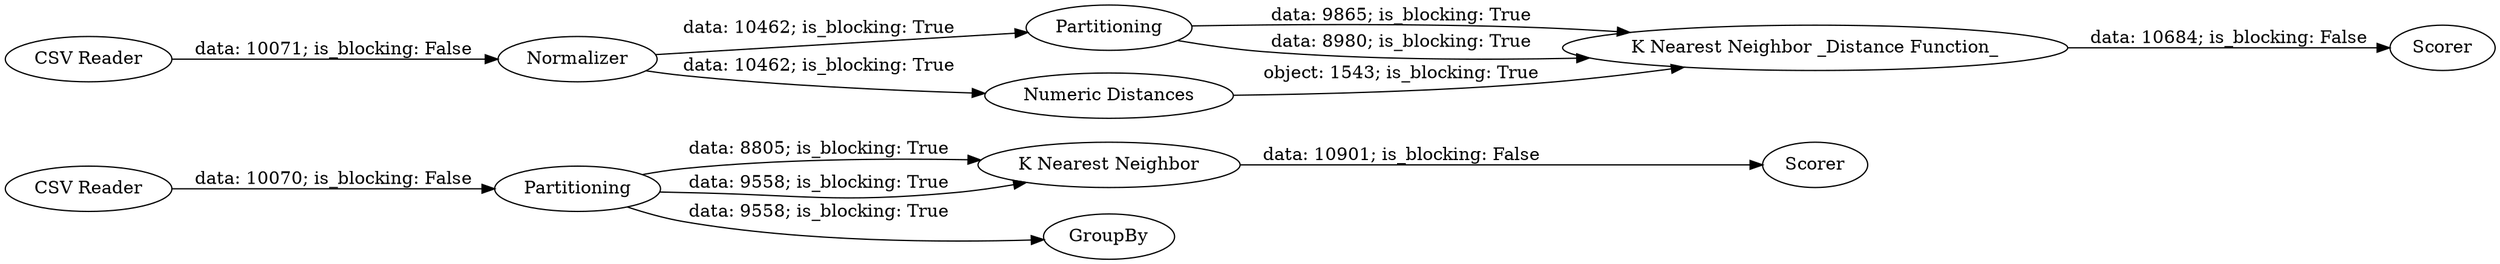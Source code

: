 digraph {
	"-7930515145775394969_5" [label=Scorer]
	"-7930515145775394969_11" [label=Normalizer]
	"-7930515145775394969_8" [label=Partitioning]
	"-7930515145775394969_1" [label="K Nearest Neighbor"]
	"-7930515145775394969_3" [label=Partitioning]
	"-7930515145775394969_6" [label="K Nearest Neighbor _Distance Function_"]
	"-7930515145775394969_7" [label="CSV Reader"]
	"-7930515145775394969_2" [label="CSV Reader"]
	"-7930515145775394969_9" [label=Scorer]
	"-7930515145775394969_4" [label=GroupBy]
	"-7930515145775394969_10" [label="Numeric Distances"]
	"-7930515145775394969_8" -> "-7930515145775394969_6" [label="data: 9865; is_blocking: True"]
	"-7930515145775394969_11" -> "-7930515145775394969_10" [label="data: 10462; is_blocking: True"]
	"-7930515145775394969_3" -> "-7930515145775394969_1" [label="data: 8805; is_blocking: True"]
	"-7930515145775394969_2" -> "-7930515145775394969_3" [label="data: 10070; is_blocking: False"]
	"-7930515145775394969_7" -> "-7930515145775394969_11" [label="data: 10071; is_blocking: False"]
	"-7930515145775394969_6" -> "-7930515145775394969_9" [label="data: 10684; is_blocking: False"]
	"-7930515145775394969_8" -> "-7930515145775394969_6" [label="data: 8980; is_blocking: True"]
	"-7930515145775394969_1" -> "-7930515145775394969_5" [label="data: 10901; is_blocking: False"]
	"-7930515145775394969_11" -> "-7930515145775394969_8" [label="data: 10462; is_blocking: True"]
	"-7930515145775394969_3" -> "-7930515145775394969_1" [label="data: 9558; is_blocking: True"]
	"-7930515145775394969_10" -> "-7930515145775394969_6" [label="object: 1543; is_blocking: True"]
	"-7930515145775394969_3" -> "-7930515145775394969_4" [label="data: 9558; is_blocking: True"]
	rankdir=LR
}
